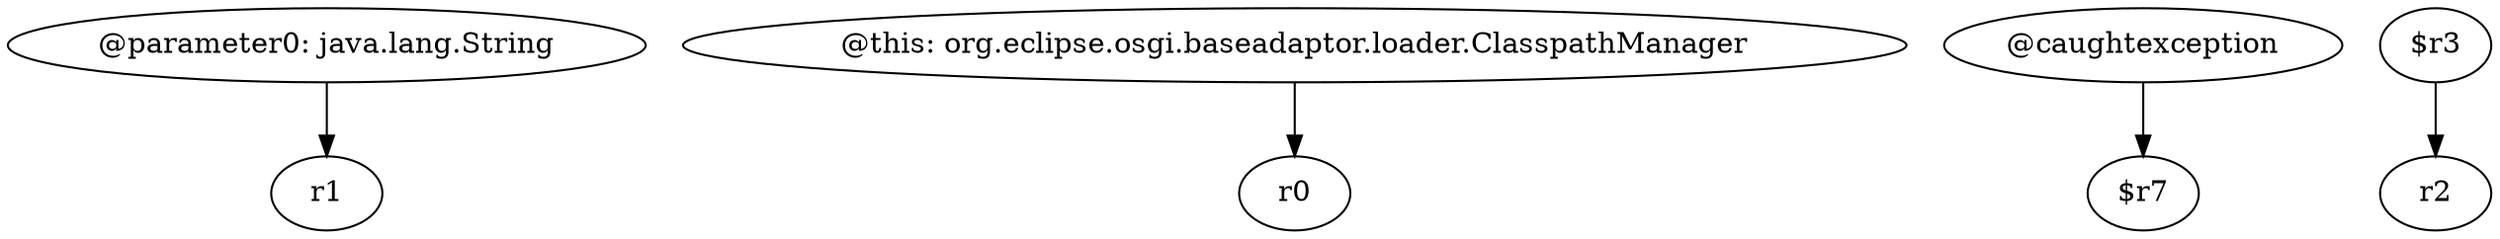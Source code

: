 digraph g {
0[label="@parameter0: java.lang.String"]
1[label="r1"]
0->1[label=""]
2[label="@this: org.eclipse.osgi.baseadaptor.loader.ClasspathManager"]
3[label="r0"]
2->3[label=""]
4[label="@caughtexception"]
5[label="$r7"]
4->5[label=""]
6[label="$r3"]
7[label="r2"]
6->7[label=""]
}